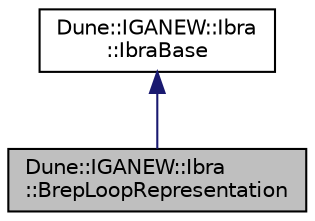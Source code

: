 digraph "Dune::IGANEW::Ibra::BrepLoopRepresentation"
{
 // LATEX_PDF_SIZE
  edge [fontname="Helvetica",fontsize="10",labelfontname="Helvetica",labelfontsize="10"];
  node [fontname="Helvetica",fontsize="10",shape=record];
  Node1 [label="Dune::IGANEW::Ibra\l::BrepLoopRepresentation",height=0.2,width=0.4,color="black", fillcolor="grey75", style="filled", fontcolor="black",tooltip=" "];
  Node2 -> Node1 [dir="back",color="midnightblue",fontsize="10",style="solid",fontname="Helvetica"];
  Node2 [label="Dune::IGANEW::Ibra\l::IbraBase",height=0.2,width=0.4,color="black", fillcolor="white", style="filled",URL="$dd/d39/a01271.html",tooltip=" "];
}
